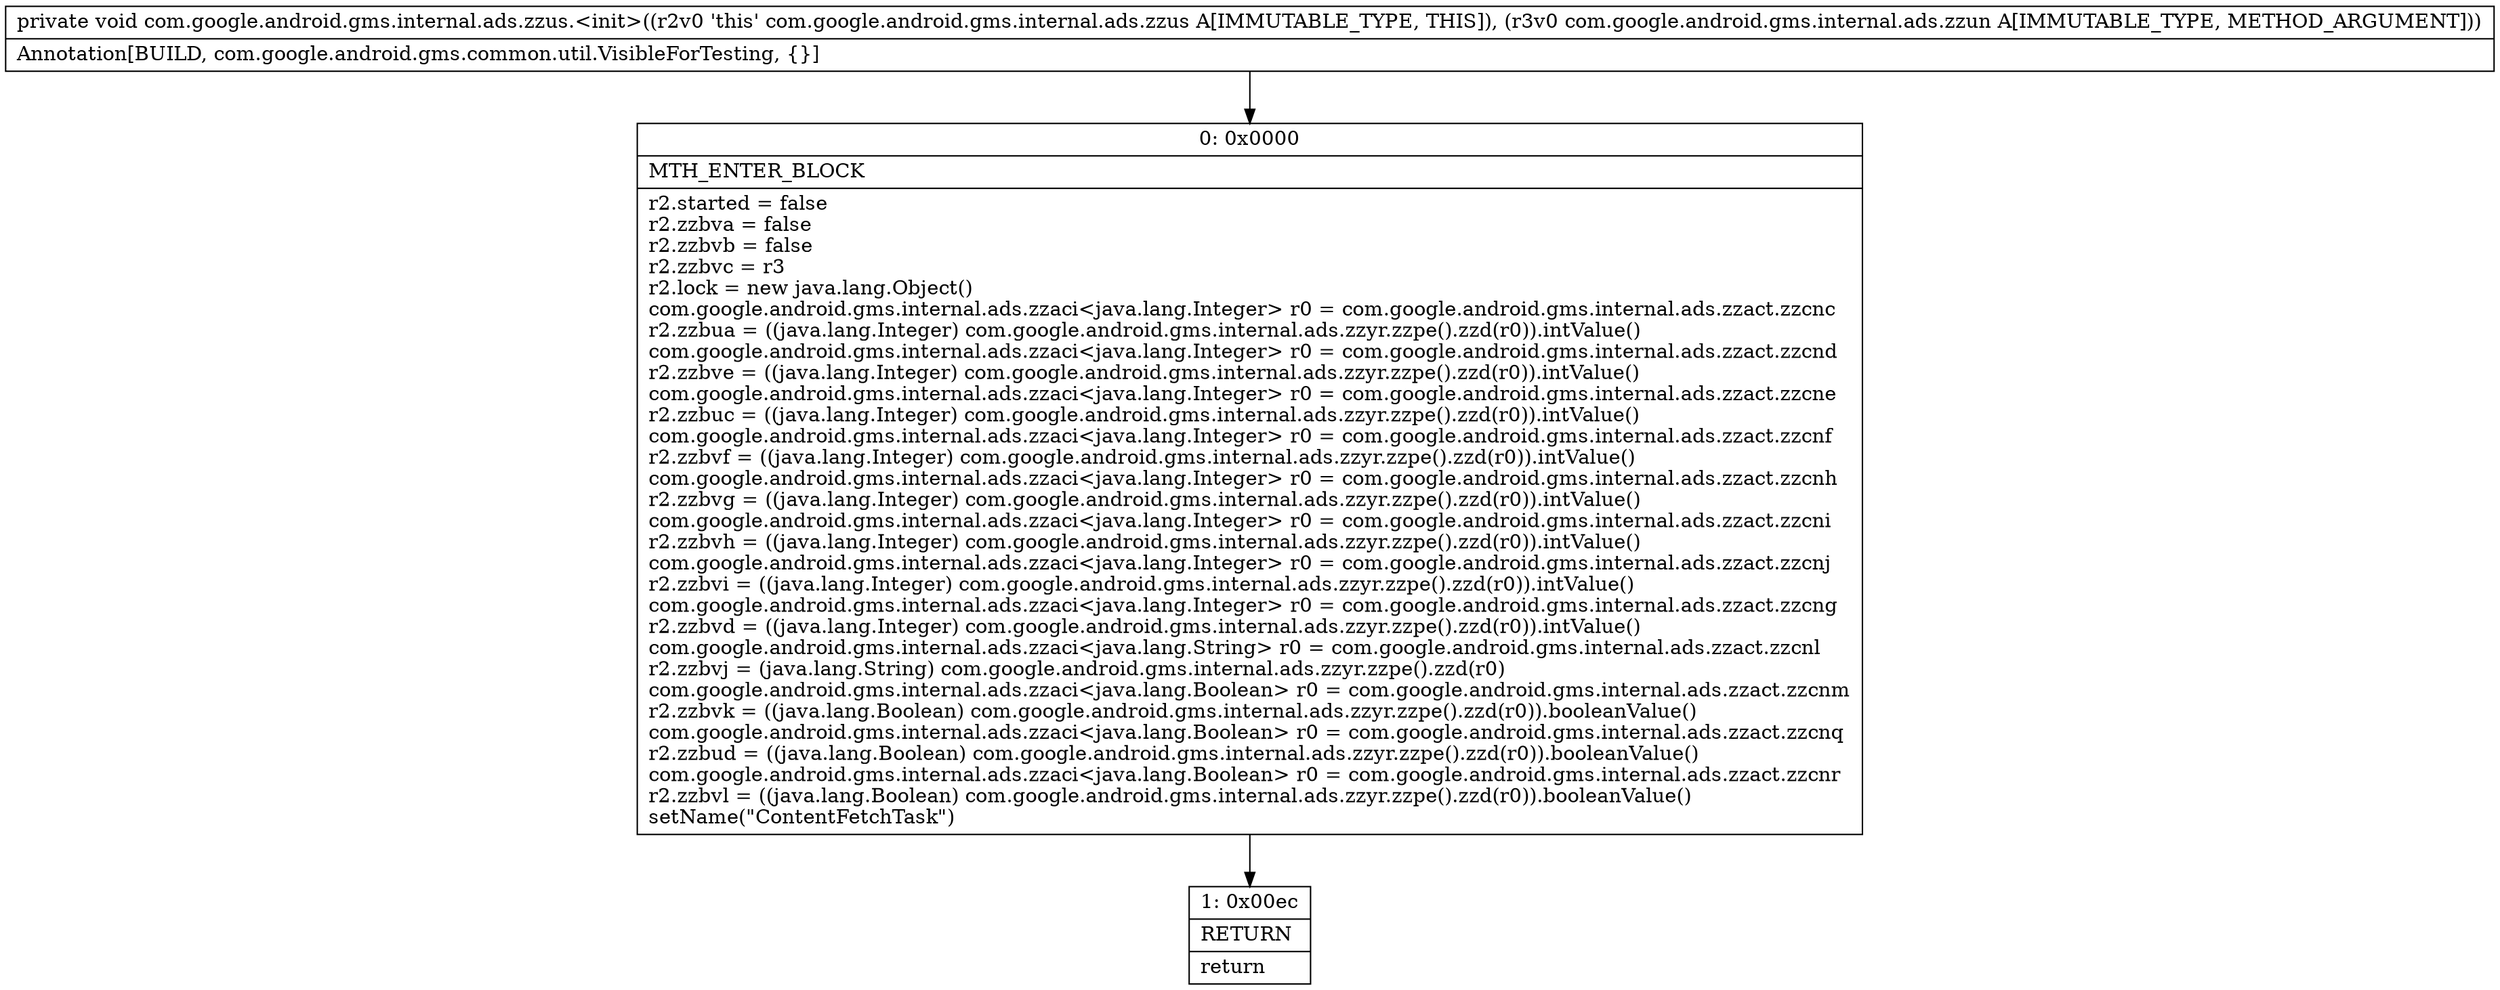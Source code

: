 digraph "CFG forcom.google.android.gms.internal.ads.zzus.\<init\>(Lcom\/google\/android\/gms\/internal\/ads\/zzun;)V" {
Node_0 [shape=record,label="{0\:\ 0x0000|MTH_ENTER_BLOCK\l|r2.started = false\lr2.zzbva = false\lr2.zzbvb = false\lr2.zzbvc = r3\lr2.lock = new java.lang.Object()\lcom.google.android.gms.internal.ads.zzaci\<java.lang.Integer\> r0 = com.google.android.gms.internal.ads.zzact.zzcnc\lr2.zzbua = ((java.lang.Integer) com.google.android.gms.internal.ads.zzyr.zzpe().zzd(r0)).intValue()\lcom.google.android.gms.internal.ads.zzaci\<java.lang.Integer\> r0 = com.google.android.gms.internal.ads.zzact.zzcnd\lr2.zzbve = ((java.lang.Integer) com.google.android.gms.internal.ads.zzyr.zzpe().zzd(r0)).intValue()\lcom.google.android.gms.internal.ads.zzaci\<java.lang.Integer\> r0 = com.google.android.gms.internal.ads.zzact.zzcne\lr2.zzbuc = ((java.lang.Integer) com.google.android.gms.internal.ads.zzyr.zzpe().zzd(r0)).intValue()\lcom.google.android.gms.internal.ads.zzaci\<java.lang.Integer\> r0 = com.google.android.gms.internal.ads.zzact.zzcnf\lr2.zzbvf = ((java.lang.Integer) com.google.android.gms.internal.ads.zzyr.zzpe().zzd(r0)).intValue()\lcom.google.android.gms.internal.ads.zzaci\<java.lang.Integer\> r0 = com.google.android.gms.internal.ads.zzact.zzcnh\lr2.zzbvg = ((java.lang.Integer) com.google.android.gms.internal.ads.zzyr.zzpe().zzd(r0)).intValue()\lcom.google.android.gms.internal.ads.zzaci\<java.lang.Integer\> r0 = com.google.android.gms.internal.ads.zzact.zzcni\lr2.zzbvh = ((java.lang.Integer) com.google.android.gms.internal.ads.zzyr.zzpe().zzd(r0)).intValue()\lcom.google.android.gms.internal.ads.zzaci\<java.lang.Integer\> r0 = com.google.android.gms.internal.ads.zzact.zzcnj\lr2.zzbvi = ((java.lang.Integer) com.google.android.gms.internal.ads.zzyr.zzpe().zzd(r0)).intValue()\lcom.google.android.gms.internal.ads.zzaci\<java.lang.Integer\> r0 = com.google.android.gms.internal.ads.zzact.zzcng\lr2.zzbvd = ((java.lang.Integer) com.google.android.gms.internal.ads.zzyr.zzpe().zzd(r0)).intValue()\lcom.google.android.gms.internal.ads.zzaci\<java.lang.String\> r0 = com.google.android.gms.internal.ads.zzact.zzcnl\lr2.zzbvj = (java.lang.String) com.google.android.gms.internal.ads.zzyr.zzpe().zzd(r0)\lcom.google.android.gms.internal.ads.zzaci\<java.lang.Boolean\> r0 = com.google.android.gms.internal.ads.zzact.zzcnm\lr2.zzbvk = ((java.lang.Boolean) com.google.android.gms.internal.ads.zzyr.zzpe().zzd(r0)).booleanValue()\lcom.google.android.gms.internal.ads.zzaci\<java.lang.Boolean\> r0 = com.google.android.gms.internal.ads.zzact.zzcnq\lr2.zzbud = ((java.lang.Boolean) com.google.android.gms.internal.ads.zzyr.zzpe().zzd(r0)).booleanValue()\lcom.google.android.gms.internal.ads.zzaci\<java.lang.Boolean\> r0 = com.google.android.gms.internal.ads.zzact.zzcnr\lr2.zzbvl = ((java.lang.Boolean) com.google.android.gms.internal.ads.zzyr.zzpe().zzd(r0)).booleanValue()\lsetName(\"ContentFetchTask\")\l}"];
Node_1 [shape=record,label="{1\:\ 0x00ec|RETURN\l|return\l}"];
MethodNode[shape=record,label="{private void com.google.android.gms.internal.ads.zzus.\<init\>((r2v0 'this' com.google.android.gms.internal.ads.zzus A[IMMUTABLE_TYPE, THIS]), (r3v0 com.google.android.gms.internal.ads.zzun A[IMMUTABLE_TYPE, METHOD_ARGUMENT]))  | Annotation[BUILD, com.google.android.gms.common.util.VisibleForTesting, \{\}]\l}"];
MethodNode -> Node_0;
Node_0 -> Node_1;
}

